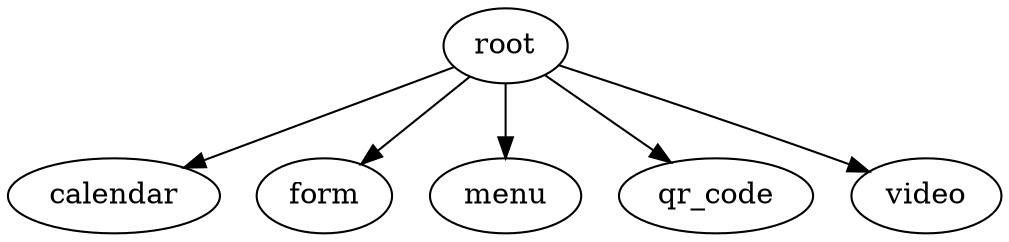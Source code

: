 digraph {
calendar
form
menu
qr_code
root
video
root -> calendar
root -> form
root -> menu
root -> qr_code
root -> video
}
